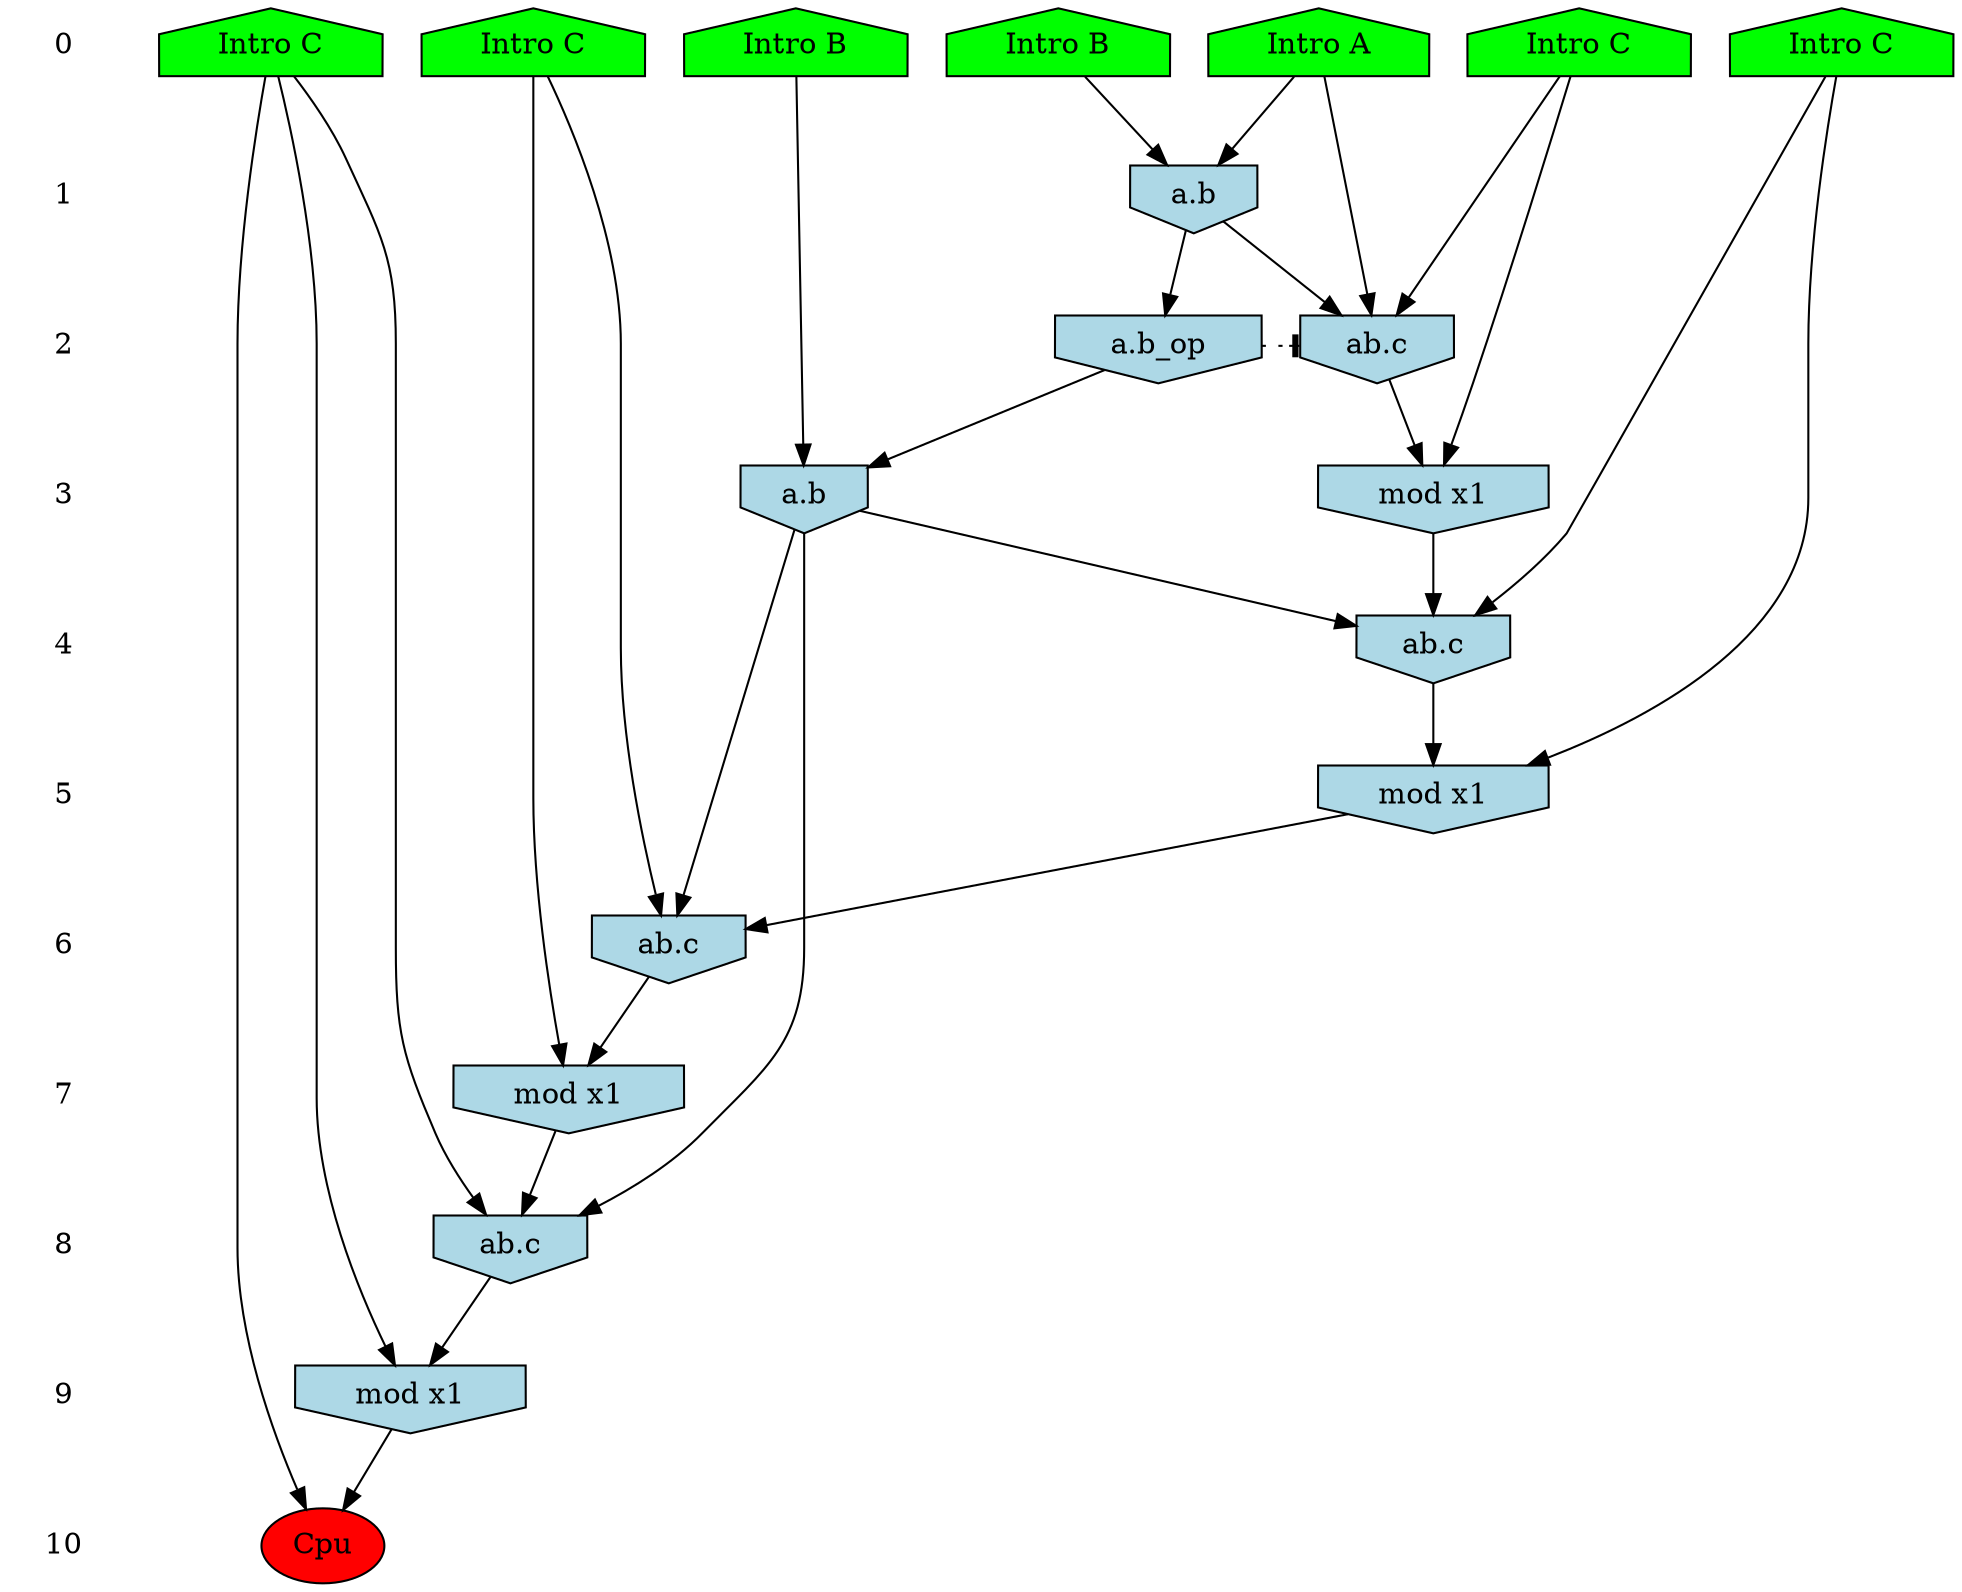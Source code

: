 /* Compression of 12 causal flows obtained in average at 1.444642E+01 t.u */
/* Compressed causal flows were: [1299;1817;1892;2011;2039;2128;2455;2485;2666;2878;3095;3350] */
digraph G{
 ranksep=.5 ; 
{ rank = same ; "0" [shape=plaintext] ; node_1 [label ="Intro A", shape=house, style=filled, fillcolor=green] ;
node_2 [label ="Intro B", shape=house, style=filled, fillcolor=green] ;
node_3 [label ="Intro B", shape=house, style=filled, fillcolor=green] ;
node_4 [label ="Intro C", shape=house, style=filled, fillcolor=green] ;
node_5 [label ="Intro C", shape=house, style=filled, fillcolor=green] ;
node_6 [label ="Intro C", shape=house, style=filled, fillcolor=green] ;
node_7 [label ="Intro C", shape=house, style=filled, fillcolor=green] ;
}
{ rank = same ; "1" [shape=plaintext] ; node_8 [label="a.b", shape=invhouse, style=filled, fillcolor = lightblue] ;
}
{ rank = same ; "2" [shape=plaintext] ; node_9 [label="ab.c", shape=invhouse, style=filled, fillcolor = lightblue] ;
node_11 [label="a.b_op", shape=invhouse, style=filled, fillcolor = lightblue] ;
}
{ rank = same ; "3" [shape=plaintext] ; node_10 [label="mod x1", shape=invhouse, style=filled, fillcolor = lightblue] ;
node_12 [label="a.b", shape=invhouse, style=filled, fillcolor = lightblue] ;
}
{ rank = same ; "4" [shape=plaintext] ; node_13 [label="ab.c", shape=invhouse, style=filled, fillcolor = lightblue] ;
}
{ rank = same ; "5" [shape=plaintext] ; node_14 [label="mod x1", shape=invhouse, style=filled, fillcolor = lightblue] ;
}
{ rank = same ; "6" [shape=plaintext] ; node_15 [label="ab.c", shape=invhouse, style=filled, fillcolor = lightblue] ;
}
{ rank = same ; "7" [shape=plaintext] ; node_16 [label="mod x1", shape=invhouse, style=filled, fillcolor = lightblue] ;
}
{ rank = same ; "8" [shape=plaintext] ; node_17 [label="ab.c", shape=invhouse, style=filled, fillcolor = lightblue] ;
}
{ rank = same ; "9" [shape=plaintext] ; node_18 [label="mod x1", shape=invhouse, style=filled, fillcolor = lightblue] ;
}
{ rank = same ; "10" [shape=plaintext] ; node_19 [label ="Cpu", style=filled, fillcolor=red] ;
}
"0" -> "1" [style="invis"]; 
"1" -> "2" [style="invis"]; 
"2" -> "3" [style="invis"]; 
"3" -> "4" [style="invis"]; 
"4" -> "5" [style="invis"]; 
"5" -> "6" [style="invis"]; 
"6" -> "7" [style="invis"]; 
"7" -> "8" [style="invis"]; 
"8" -> "9" [style="invis"]; 
"9" -> "10" [style="invis"]; 
node_1 -> node_8
node_2 -> node_8
node_1 -> node_9
node_6 -> node_9
node_8 -> node_9
node_6 -> node_10
node_9 -> node_10
node_8 -> node_11
node_3 -> node_12
node_11 -> node_12
node_7 -> node_13
node_10 -> node_13
node_12 -> node_13
node_7 -> node_14
node_13 -> node_14
node_4 -> node_15
node_12 -> node_15
node_14 -> node_15
node_4 -> node_16
node_15 -> node_16
node_5 -> node_17
node_12 -> node_17
node_16 -> node_17
node_5 -> node_18
node_17 -> node_18
node_5 -> node_19
node_18 -> node_19
node_11 -> node_9 [style=dotted, arrowhead = tee] 
}
/*
 Dot generation time: 0.000653
*/